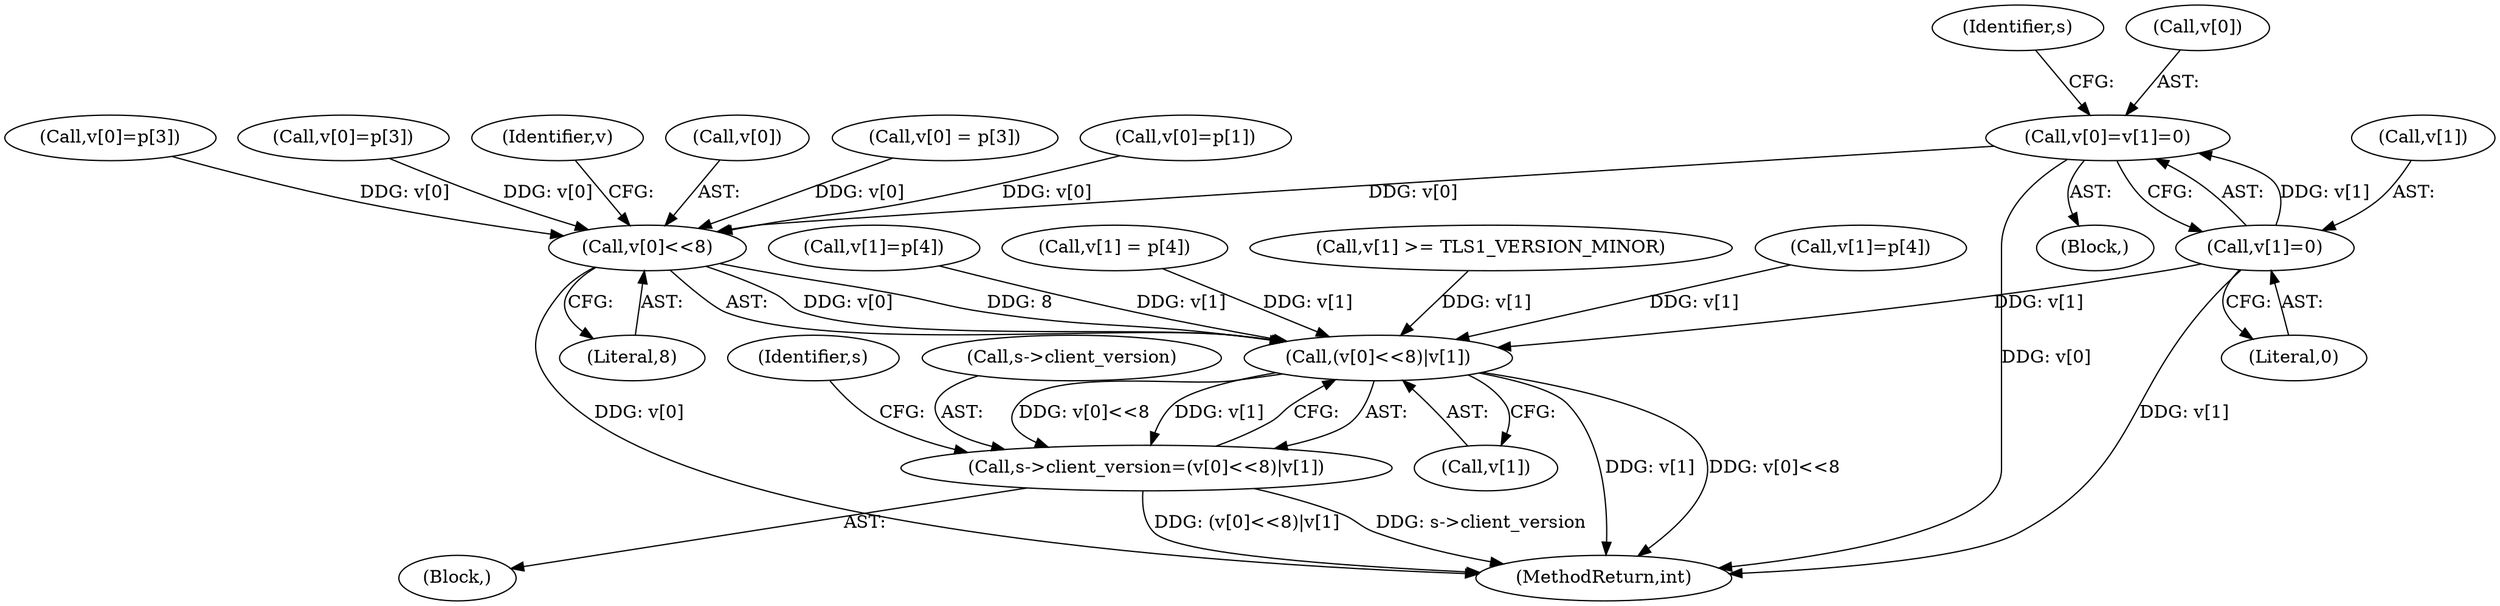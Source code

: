 digraph "0_openssl_b82924741b4bd590da890619be671f4635e46c2b@array" {
"1000179" [label="(Call,v[0]=v[1]=0)"];
"1000183" [label="(Call,v[1]=0)"];
"1001050" [label="(Call,v[0]<<8)"];
"1001049" [label="(Call,(v[0]<<8)|v[1])"];
"1001045" [label="(Call,s->client_version=(v[0]<<8)|v[1])"];
"1000191" [label="(Identifier,s)"];
"1000241" [label="(Call,v[0]=p[3])"];
"1000273" [label="(Call,v[0]=p[3])"];
"1001045" [label="(Call,s->client_version=(v[0]<<8)|v[1])"];
"1001049" [label="(Call,(v[0]<<8)|v[1])"];
"1000183" [label="(Call,v[1]=0)"];
"1000280" [label="(Call,v[1]=p[4])"];
"1001055" [label="(Call,v[1])"];
"1000179" [label="(Call,v[0]=v[1]=0)"];
"1000180" [label="(Call,v[0])"];
"1001056" [label="(Identifier,v)"];
"1000629" [label="(Call,v[1] = p[4])"];
"1000187" [label="(Literal,0)"];
"1000457" [label="(Call,v[1] >= TLS1_VERSION_MINOR)"];
"1000248" [label="(Call,v[1]=p[4])"];
"1001051" [label="(Call,v[0])"];
"1000622" [label="(Call,v[0] = p[3])"];
"1000939" [label="(Block,)"];
"1000178" [label="(Block,)"];
"1000413" [label="(Call,v[0]=p[1])"];
"1001060" [label="(Identifier,s)"];
"1001050" [label="(Call,v[0]<<8)"];
"1001046" [label="(Call,s->client_version)"];
"1001104" [label="(MethodReturn,int)"];
"1000184" [label="(Call,v[1])"];
"1001054" [label="(Literal,8)"];
"1000179" -> "1000178"  [label="AST: "];
"1000179" -> "1000183"  [label="CFG: "];
"1000180" -> "1000179"  [label="AST: "];
"1000183" -> "1000179"  [label="AST: "];
"1000191" -> "1000179"  [label="CFG: "];
"1000179" -> "1001104"  [label="DDG: v[0]"];
"1000183" -> "1000179"  [label="DDG: v[1]"];
"1000179" -> "1001050"  [label="DDG: v[0]"];
"1000183" -> "1000187"  [label="CFG: "];
"1000184" -> "1000183"  [label="AST: "];
"1000187" -> "1000183"  [label="AST: "];
"1000183" -> "1001104"  [label="DDG: v[1]"];
"1000183" -> "1001049"  [label="DDG: v[1]"];
"1001050" -> "1001049"  [label="AST: "];
"1001050" -> "1001054"  [label="CFG: "];
"1001051" -> "1001050"  [label="AST: "];
"1001054" -> "1001050"  [label="AST: "];
"1001056" -> "1001050"  [label="CFG: "];
"1001050" -> "1001104"  [label="DDG: v[0]"];
"1001050" -> "1001049"  [label="DDG: v[0]"];
"1001050" -> "1001049"  [label="DDG: 8"];
"1000622" -> "1001050"  [label="DDG: v[0]"];
"1000413" -> "1001050"  [label="DDG: v[0]"];
"1000241" -> "1001050"  [label="DDG: v[0]"];
"1000273" -> "1001050"  [label="DDG: v[0]"];
"1001049" -> "1001045"  [label="AST: "];
"1001049" -> "1001055"  [label="CFG: "];
"1001055" -> "1001049"  [label="AST: "];
"1001045" -> "1001049"  [label="CFG: "];
"1001049" -> "1001104"  [label="DDG: v[1]"];
"1001049" -> "1001104"  [label="DDG: v[0]<<8"];
"1001049" -> "1001045"  [label="DDG: v[0]<<8"];
"1001049" -> "1001045"  [label="DDG: v[1]"];
"1000280" -> "1001049"  [label="DDG: v[1]"];
"1000457" -> "1001049"  [label="DDG: v[1]"];
"1000248" -> "1001049"  [label="DDG: v[1]"];
"1000629" -> "1001049"  [label="DDG: v[1]"];
"1001045" -> "1000939"  [label="AST: "];
"1001046" -> "1001045"  [label="AST: "];
"1001060" -> "1001045"  [label="CFG: "];
"1001045" -> "1001104"  [label="DDG: (v[0]<<8)|v[1]"];
"1001045" -> "1001104"  [label="DDG: s->client_version"];
}
